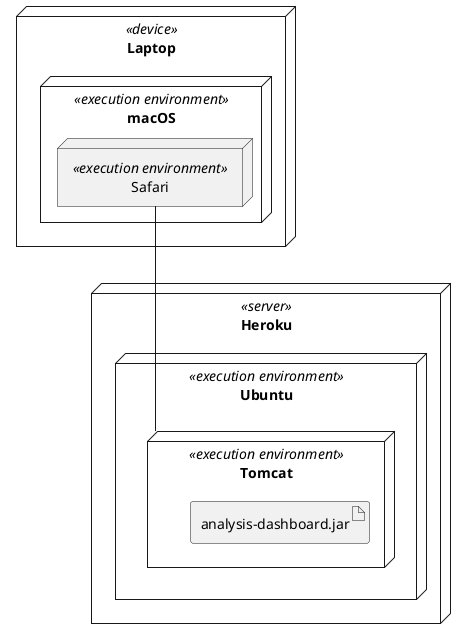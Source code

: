 @startuml

skinparam componentStyle uml2

node Heroku <<server>>  {
    node Ubuntu <<execution environment>> {
        node Tomcat <<execution environment>> {
             artifact "analysis-dashboard.jar"
        }
    }
}

node Laptop <<device>>  {
    node macOS <<execution environment>> {
        node Safari <<execution environment>> {

        }
    }
    Safari --- Tomcat
}


@enduml
